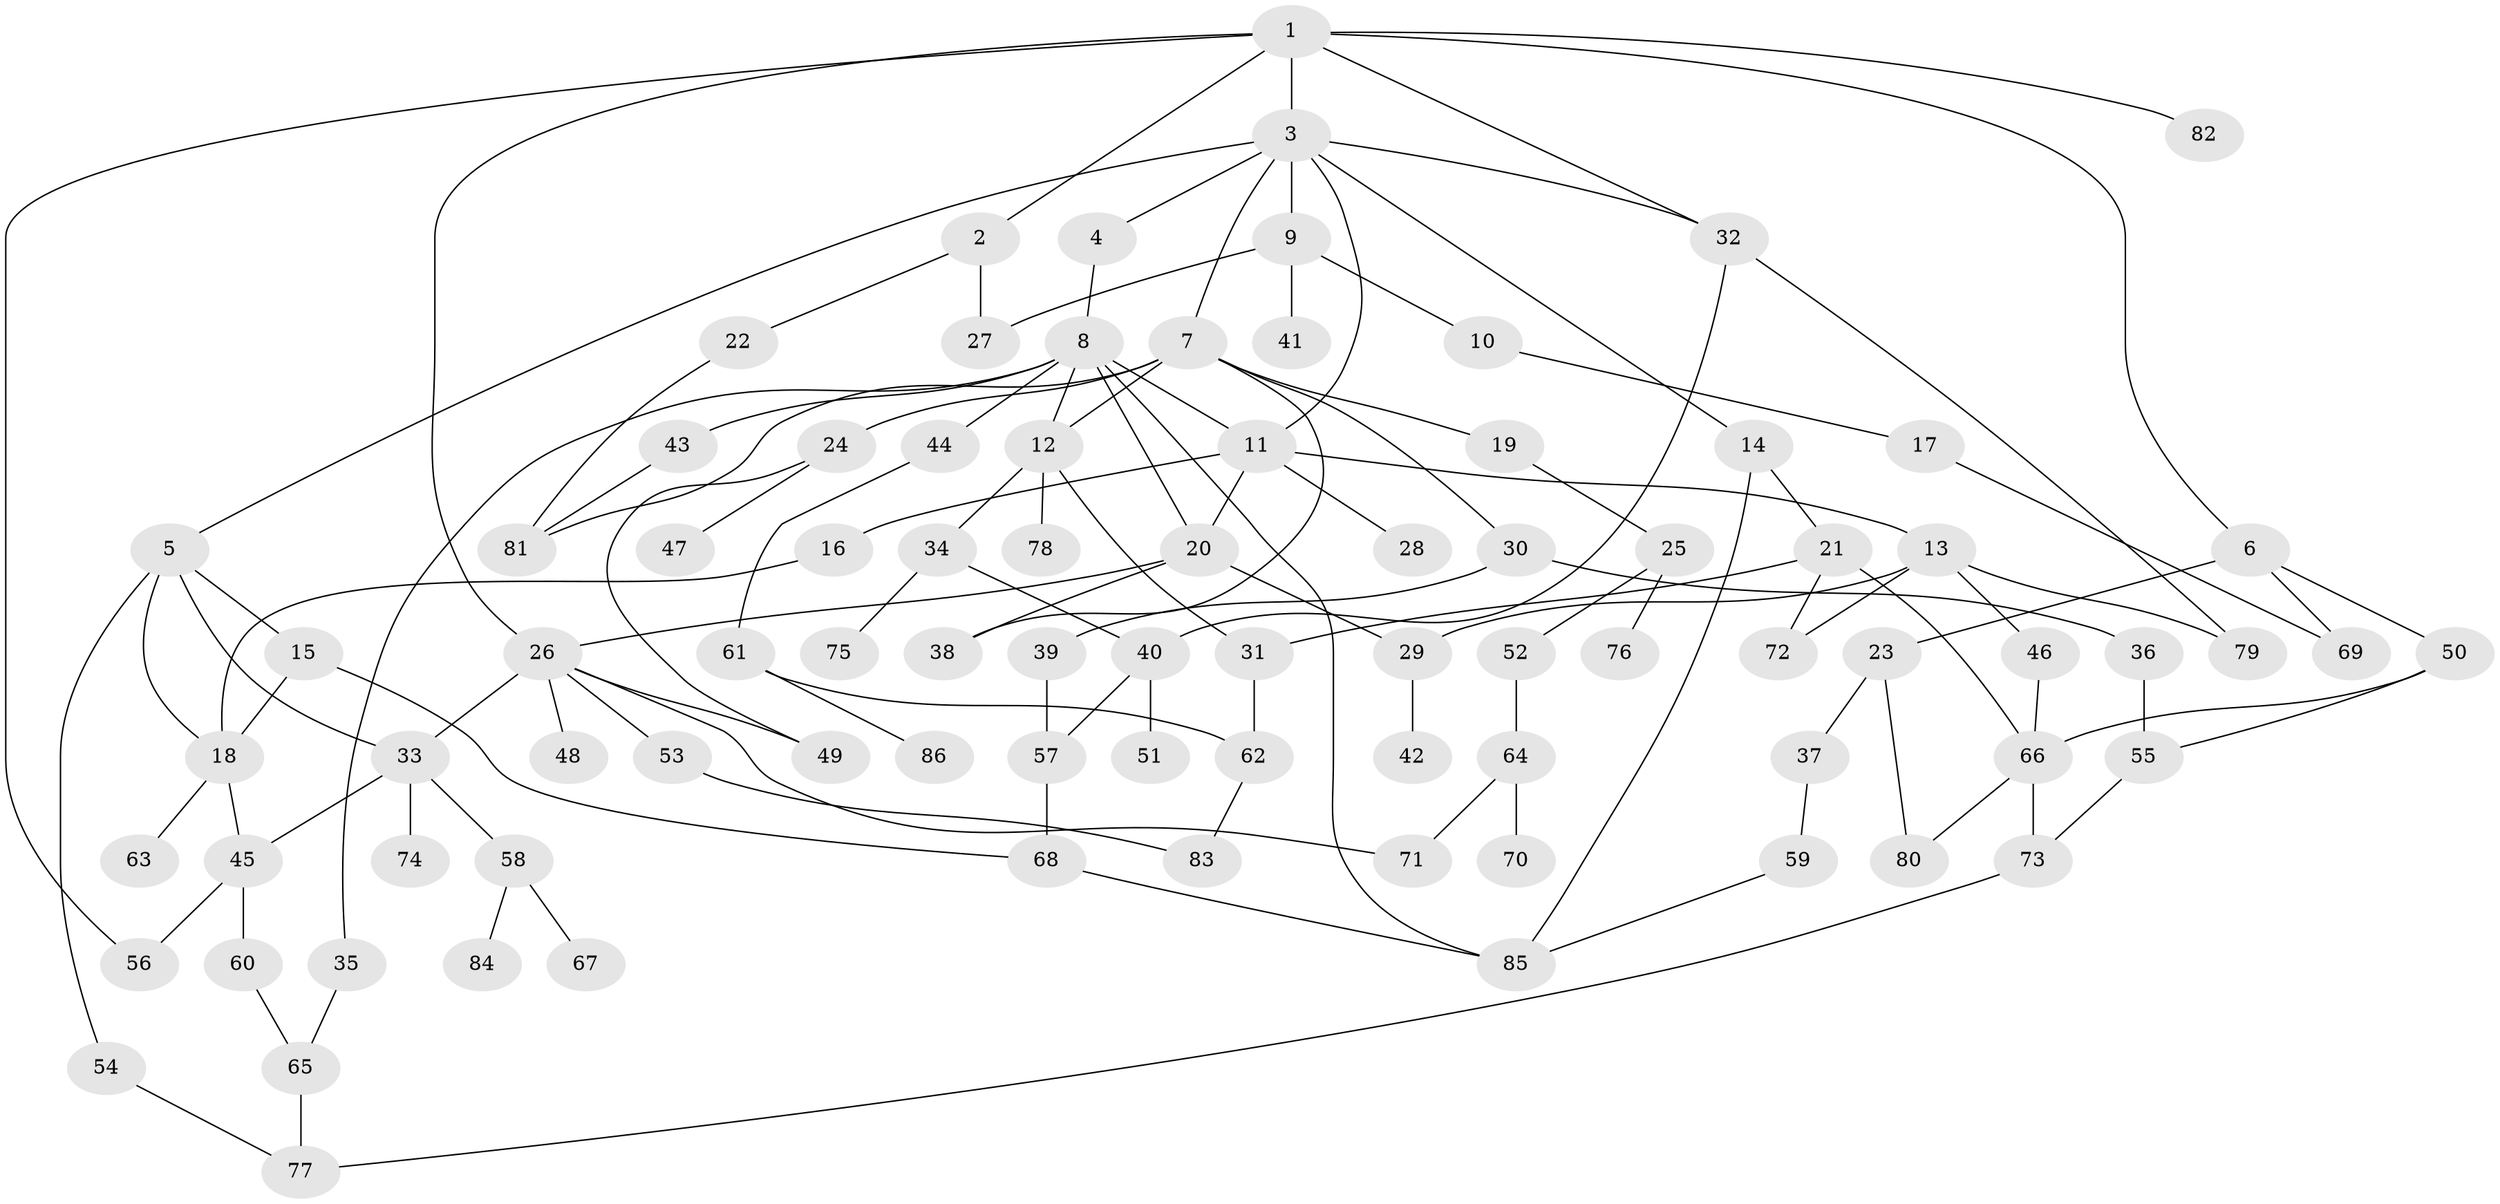 // coarse degree distribution, {7: 0.06666666666666667, 3: 0.25, 11: 0.016666666666666666, 2: 0.31666666666666665, 5: 0.05, 8: 0.016666666666666666, 4: 0.11666666666666667, 1: 0.15, 6: 0.016666666666666666}
// Generated by graph-tools (version 1.1) at 2025/23/03/03/25 07:23:34]
// undirected, 86 vertices, 122 edges
graph export_dot {
graph [start="1"]
  node [color=gray90,style=filled];
  1;
  2;
  3;
  4;
  5;
  6;
  7;
  8;
  9;
  10;
  11;
  12;
  13;
  14;
  15;
  16;
  17;
  18;
  19;
  20;
  21;
  22;
  23;
  24;
  25;
  26;
  27;
  28;
  29;
  30;
  31;
  32;
  33;
  34;
  35;
  36;
  37;
  38;
  39;
  40;
  41;
  42;
  43;
  44;
  45;
  46;
  47;
  48;
  49;
  50;
  51;
  52;
  53;
  54;
  55;
  56;
  57;
  58;
  59;
  60;
  61;
  62;
  63;
  64;
  65;
  66;
  67;
  68;
  69;
  70;
  71;
  72;
  73;
  74;
  75;
  76;
  77;
  78;
  79;
  80;
  81;
  82;
  83;
  84;
  85;
  86;
  1 -- 2;
  1 -- 3;
  1 -- 6;
  1 -- 32;
  1 -- 56;
  1 -- 82;
  1 -- 26;
  2 -- 22;
  2 -- 27;
  3 -- 4;
  3 -- 5;
  3 -- 7;
  3 -- 9;
  3 -- 11;
  3 -- 14;
  3 -- 32;
  4 -- 8;
  5 -- 15;
  5 -- 33;
  5 -- 54;
  5 -- 18;
  6 -- 23;
  6 -- 50;
  6 -- 69;
  7 -- 12;
  7 -- 19;
  7 -- 24;
  7 -- 30;
  7 -- 81;
  7 -- 38;
  8 -- 35;
  8 -- 43;
  8 -- 44;
  8 -- 20;
  8 -- 12;
  8 -- 11;
  8 -- 85;
  9 -- 10;
  9 -- 41;
  9 -- 27;
  10 -- 17;
  11 -- 13;
  11 -- 16;
  11 -- 20;
  11 -- 28;
  12 -- 34;
  12 -- 78;
  12 -- 31;
  13 -- 46;
  13 -- 72;
  13 -- 29;
  13 -- 79;
  14 -- 21;
  14 -- 85;
  15 -- 68;
  15 -- 18;
  16 -- 18;
  17 -- 69;
  18 -- 63;
  18 -- 45;
  19 -- 25;
  20 -- 26;
  20 -- 29;
  20 -- 38;
  21 -- 31;
  21 -- 72;
  21 -- 66;
  22 -- 81;
  23 -- 37;
  23 -- 80;
  24 -- 47;
  24 -- 49;
  25 -- 52;
  25 -- 76;
  26 -- 48;
  26 -- 53;
  26 -- 71;
  26 -- 49;
  26 -- 33;
  29 -- 42;
  30 -- 36;
  30 -- 39;
  31 -- 62;
  32 -- 79;
  32 -- 40;
  33 -- 45;
  33 -- 58;
  33 -- 74;
  34 -- 40;
  34 -- 75;
  35 -- 65;
  36 -- 55;
  37 -- 59;
  39 -- 57;
  40 -- 51;
  40 -- 57;
  43 -- 81;
  44 -- 61;
  45 -- 60;
  45 -- 56;
  46 -- 66;
  50 -- 55;
  50 -- 66;
  52 -- 64;
  53 -- 83;
  54 -- 77;
  55 -- 73;
  57 -- 68;
  58 -- 67;
  58 -- 84;
  59 -- 85;
  60 -- 65;
  61 -- 86;
  61 -- 62;
  62 -- 83;
  64 -- 70;
  64 -- 71;
  65 -- 77;
  66 -- 73;
  66 -- 80;
  68 -- 85;
  73 -- 77;
}

